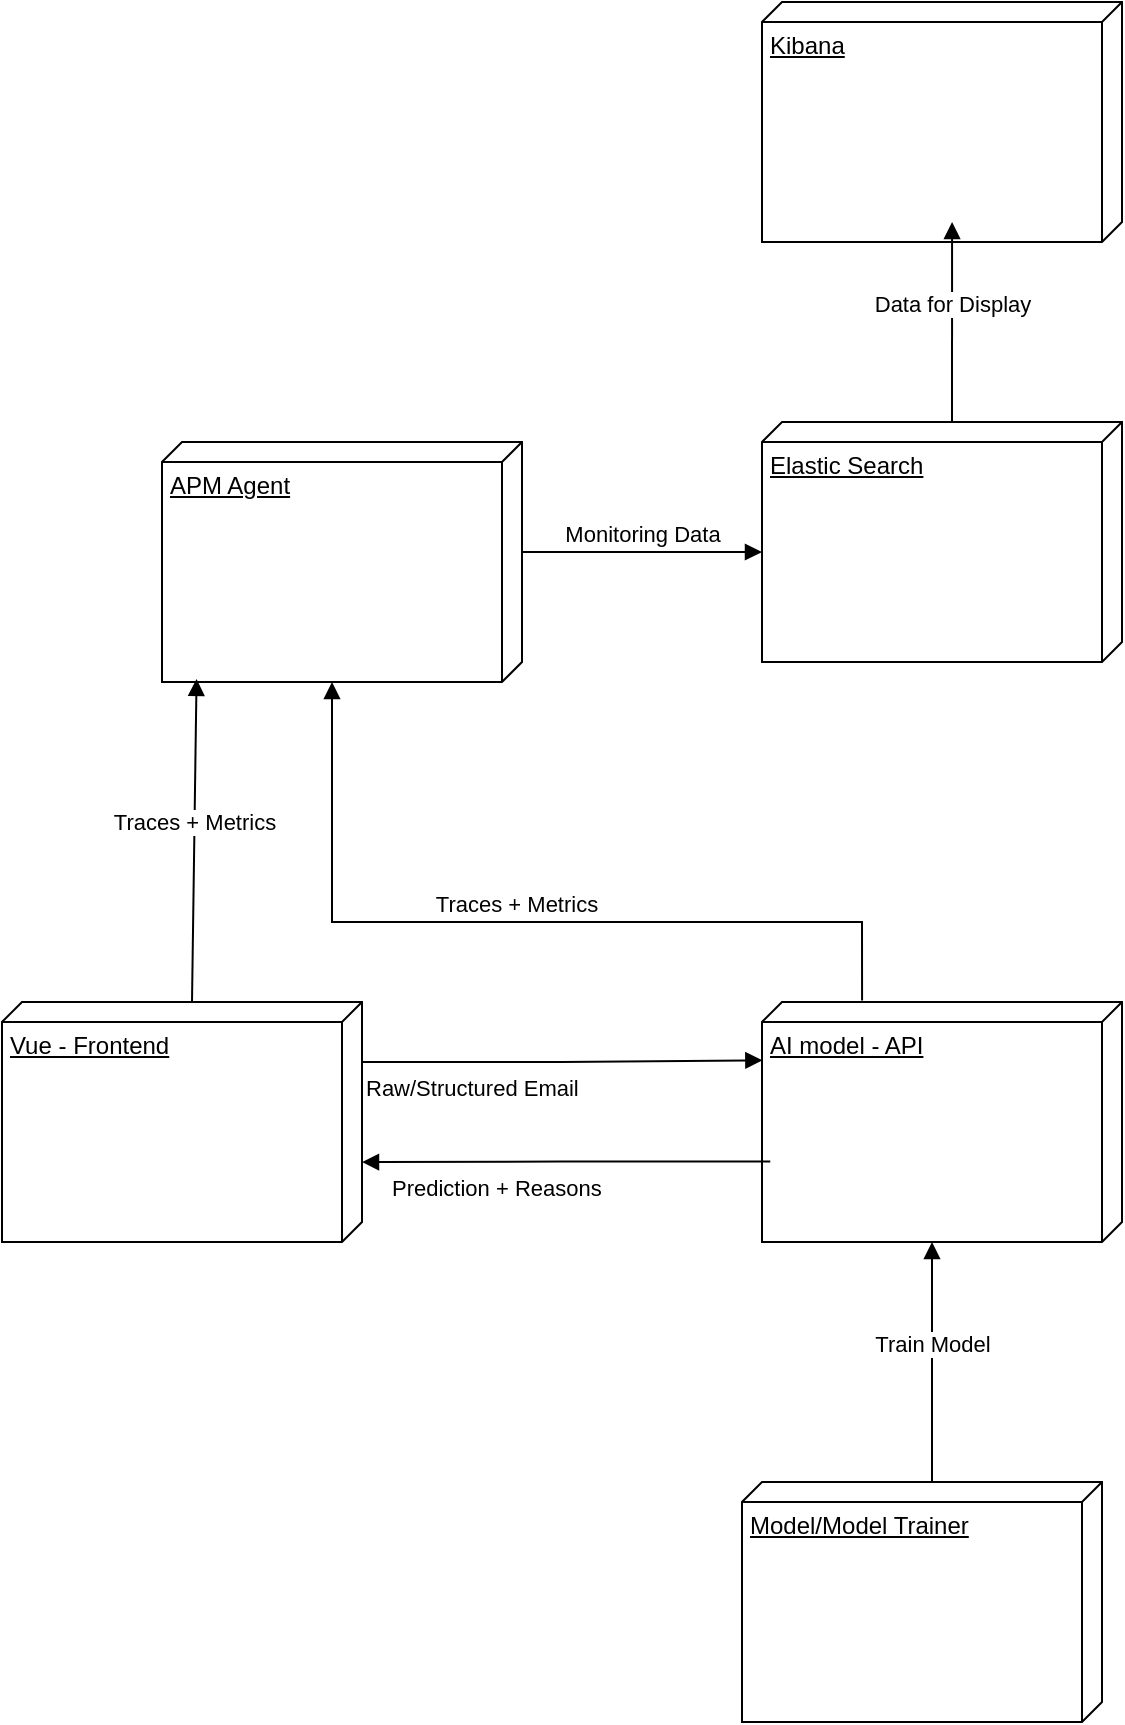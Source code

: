<mxfile version="27.0.6">
  <diagram name="Page-1" id="OcrZBzBoFkhqhQcsWPbA">
    <mxGraphModel dx="1018" dy="970" grid="1" gridSize="10" guides="1" tooltips="1" connect="1" arrows="1" fold="1" page="1" pageScale="1" pageWidth="850" pageHeight="1100" math="0" shadow="0">
      <root>
        <mxCell id="0" />
        <mxCell id="1" parent="0" />
        <mxCell id="BSKz8BVAgVVA-enuUMN3-1" value="AI model - API" style="verticalAlign=top;align=left;spacingTop=8;spacingLeft=2;spacingRight=12;shape=cube;size=10;direction=south;fontStyle=4;html=1;whiteSpace=wrap;" vertex="1" parent="1">
          <mxGeometry x="390" y="600" width="180" height="120" as="geometry" />
        </mxCell>
        <mxCell id="BSKz8BVAgVVA-enuUMN3-2" value="Vue - Frontend" style="verticalAlign=top;align=left;spacingTop=8;spacingLeft=2;spacingRight=12;shape=cube;size=10;direction=south;fontStyle=4;html=1;whiteSpace=wrap;" vertex="1" parent="1">
          <mxGeometry x="10" y="600" width="180" height="120" as="geometry" />
        </mxCell>
        <mxCell id="BSKz8BVAgVVA-enuUMN3-3" value="Elastic Search" style="verticalAlign=top;align=left;spacingTop=8;spacingLeft=2;spacingRight=12;shape=cube;size=10;direction=south;fontStyle=4;html=1;whiteSpace=wrap;" vertex="1" parent="1">
          <mxGeometry x="390" y="310" width="180" height="120" as="geometry" />
        </mxCell>
        <mxCell id="BSKz8BVAgVVA-enuUMN3-4" value="Kibana" style="verticalAlign=top;align=left;spacingTop=8;spacingLeft=2;spacingRight=12;shape=cube;size=10;direction=south;fontStyle=4;html=1;whiteSpace=wrap;" vertex="1" parent="1">
          <mxGeometry x="390" y="100" width="180" height="120" as="geometry" />
        </mxCell>
        <mxCell id="BSKz8BVAgVVA-enuUMN3-5" value="APM Agent" style="verticalAlign=top;align=left;spacingTop=8;spacingLeft=2;spacingRight=12;shape=cube;size=10;direction=south;fontStyle=4;html=1;whiteSpace=wrap;" vertex="1" parent="1">
          <mxGeometry x="90" y="320" width="180" height="120" as="geometry" />
        </mxCell>
        <mxCell id="BSKz8BVAgVVA-enuUMN3-6" value="Model/Model Trainer" style="verticalAlign=top;align=left;spacingTop=8;spacingLeft=2;spacingRight=12;shape=cube;size=10;direction=south;fontStyle=4;html=1;whiteSpace=wrap;" vertex="1" parent="1">
          <mxGeometry x="380" y="840" width="180" height="120" as="geometry" />
        </mxCell>
        <mxCell id="BSKz8BVAgVVA-enuUMN3-8" value="Raw/Structured Email" style="endArrow=block;endFill=1;html=1;edgeStyle=orthogonalEdgeStyle;align=left;verticalAlign=top;rounded=0;exitX=0.25;exitY=0;exitDx=0;exitDy=0;exitPerimeter=0;entryX=0.243;entryY=0.999;entryDx=0;entryDy=0;entryPerimeter=0;" edge="1" parent="1" source="BSKz8BVAgVVA-enuUMN3-2" target="BSKz8BVAgVVA-enuUMN3-1">
          <mxGeometry x="-1" relative="1" as="geometry">
            <mxPoint x="200" y="630" as="sourcePoint" />
            <mxPoint x="360" y="630" as="targetPoint" />
          </mxGeometry>
        </mxCell>
        <mxCell id="BSKz8BVAgVVA-enuUMN3-10" value="Prediction + Reasons" style="endArrow=block;endFill=1;html=1;edgeStyle=orthogonalEdgeStyle;align=left;verticalAlign=top;rounded=0;entryX=0.667;entryY=0;entryDx=0;entryDy=0;entryPerimeter=0;exitX=0.665;exitY=0.977;exitDx=0;exitDy=0;exitPerimeter=0;" edge="1" parent="1" source="BSKz8BVAgVVA-enuUMN3-1" target="BSKz8BVAgVVA-enuUMN3-2">
          <mxGeometry x="0.875" relative="1" as="geometry">
            <mxPoint x="360" y="680" as="sourcePoint" />
            <mxPoint x="200" y="680" as="targetPoint" />
            <mxPoint as="offset" />
          </mxGeometry>
        </mxCell>
        <mxCell id="BSKz8BVAgVVA-enuUMN3-12" value="Train Model" style="html=1;verticalAlign=bottom;endArrow=block;curved=0;rounded=0;exitX=0;exitY=0;exitDx=0;exitDy=85;exitPerimeter=0;entryX=0;entryY=0;entryDx=120;entryDy=95;entryPerimeter=0;" edge="1" parent="1" source="BSKz8BVAgVVA-enuUMN3-6" target="BSKz8BVAgVVA-enuUMN3-1">
          <mxGeometry width="80" relative="1" as="geometry">
            <mxPoint x="470" y="810" as="sourcePoint" />
            <mxPoint x="550" y="810" as="targetPoint" />
          </mxGeometry>
        </mxCell>
        <mxCell id="BSKz8BVAgVVA-enuUMN3-14" value="Traces + Metrics" style="html=1;verticalAlign=bottom;endArrow=block;curved=0;rounded=0;exitX=0;exitY=0;exitDx=0;exitDy=85;exitPerimeter=0;entryX=0.987;entryY=0.904;entryDx=0;entryDy=0;entryPerimeter=0;" edge="1" parent="1" source="BSKz8BVAgVVA-enuUMN3-2" target="BSKz8BVAgVVA-enuUMN3-5">
          <mxGeometry width="80" relative="1" as="geometry">
            <mxPoint x="130" y="560" as="sourcePoint" />
            <mxPoint x="210" y="560" as="targetPoint" />
          </mxGeometry>
        </mxCell>
        <mxCell id="BSKz8BVAgVVA-enuUMN3-15" value="Traces + Metrics" style="html=1;verticalAlign=bottom;endArrow=block;curved=0;rounded=0;exitX=-0.006;exitY=0.722;exitDx=0;exitDy=0;exitPerimeter=0;entryX=0;entryY=0;entryDx=120;entryDy=95;entryPerimeter=0;" edge="1" parent="1" source="BSKz8BVAgVVA-enuUMN3-1" target="BSKz8BVAgVVA-enuUMN3-5">
          <mxGeometry width="80" relative="1" as="geometry">
            <mxPoint x="430" y="560" as="sourcePoint" />
            <mxPoint x="490" y="530" as="targetPoint" />
            <Array as="points">
              <mxPoint x="440" y="560" />
              <mxPoint x="175" y="560" />
            </Array>
          </mxGeometry>
        </mxCell>
        <mxCell id="BSKz8BVAgVVA-enuUMN3-16" value="Monitoring Data" style="html=1;verticalAlign=bottom;endArrow=block;curved=0;rounded=0;exitX=0;exitY=0;exitDx=55;exitDy=0;exitPerimeter=0;entryX=0;entryY=0;entryDx=65;entryDy=180;entryPerimeter=0;" edge="1" parent="1" source="BSKz8BVAgVVA-enuUMN3-5" target="BSKz8BVAgVVA-enuUMN3-3">
          <mxGeometry width="80" relative="1" as="geometry">
            <mxPoint x="280" y="379.38" as="sourcePoint" />
            <mxPoint x="360" y="379.38" as="targetPoint" />
          </mxGeometry>
        </mxCell>
        <mxCell id="BSKz8BVAgVVA-enuUMN3-17" value="Data for Display" style="html=1;verticalAlign=bottom;endArrow=block;curved=0;rounded=0;exitX=0;exitY=0;exitDx=0;exitDy=85;exitPerimeter=0;entryX=0.917;entryY=0.472;entryDx=0;entryDy=0;entryPerimeter=0;" edge="1" parent="1" source="BSKz8BVAgVVA-enuUMN3-3" target="BSKz8BVAgVVA-enuUMN3-4">
          <mxGeometry width="80" relative="1" as="geometry">
            <mxPoint x="500" y="280" as="sourcePoint" />
            <mxPoint x="620" y="280" as="targetPoint" />
          </mxGeometry>
        </mxCell>
      </root>
    </mxGraphModel>
  </diagram>
</mxfile>
